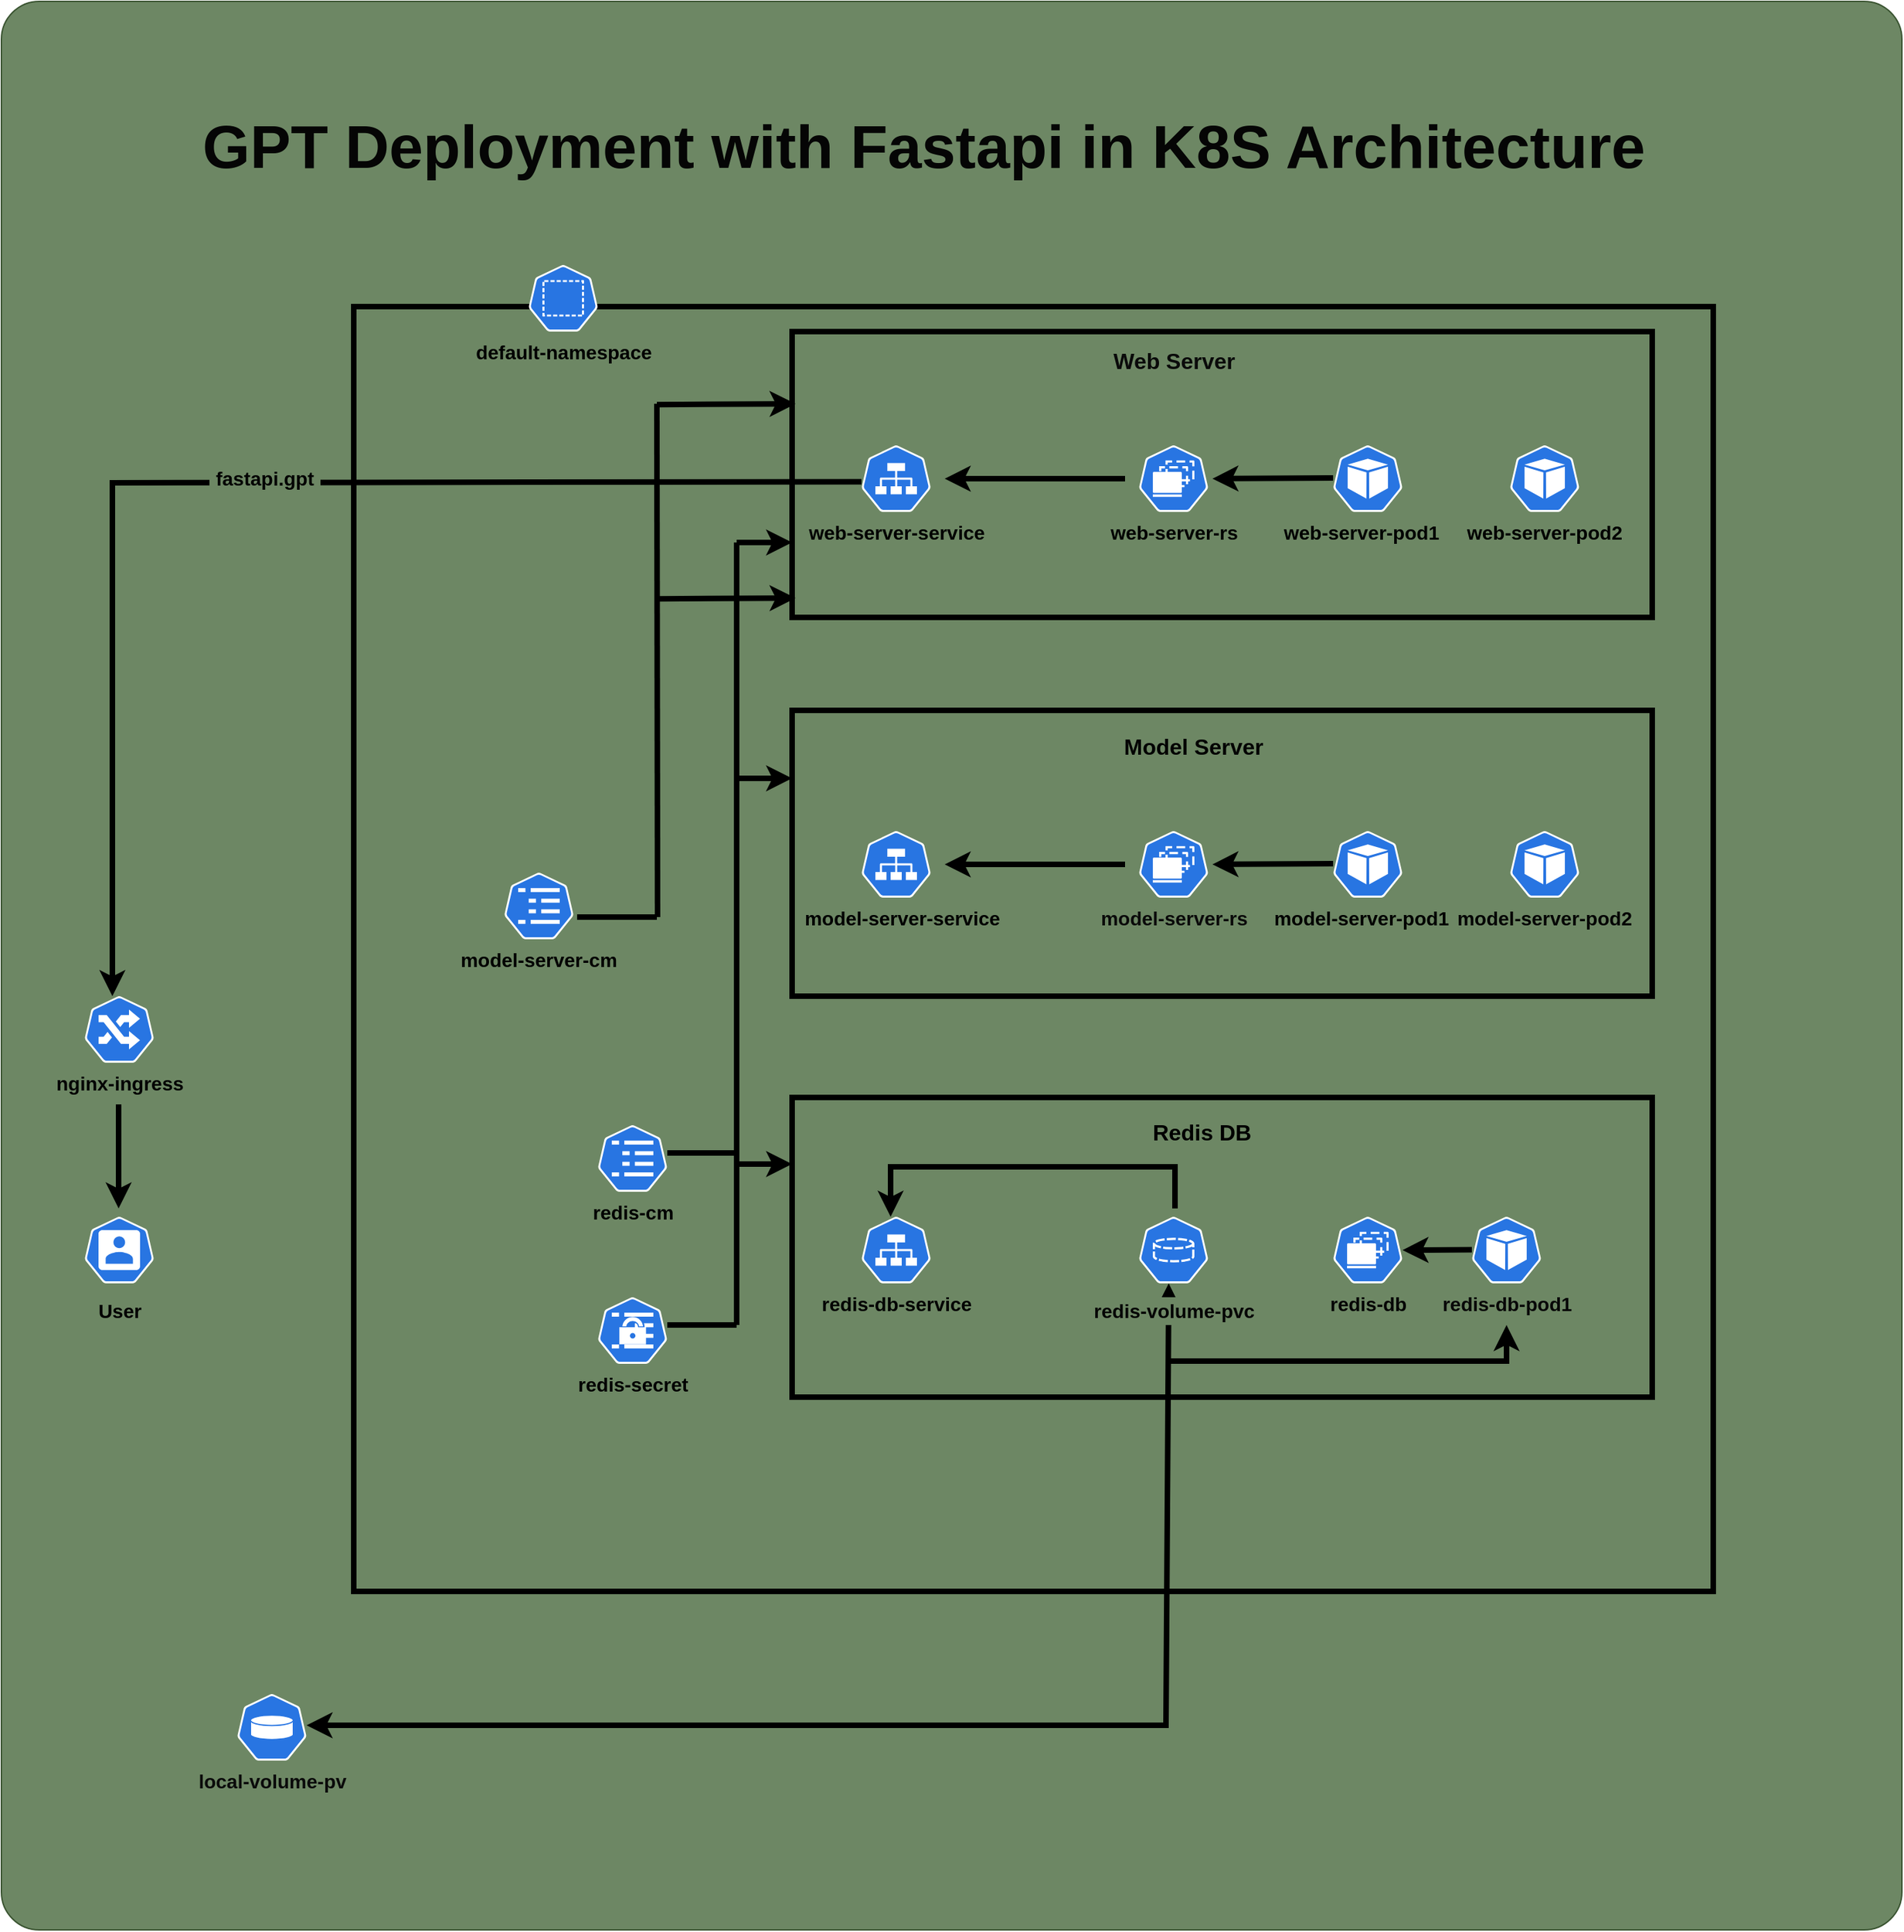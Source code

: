 <mxfile version="22.0.3" type="device">
  <diagram name="Page-1" id="kPPQooZqpcAC2bi0FB7f">
    <mxGraphModel dx="2261" dy="1959" grid="1" gridSize="10" guides="1" tooltips="1" connect="1" arrows="1" fold="1" page="1" pageScale="1" pageWidth="827" pageHeight="1169" math="0" shadow="0">
      <root>
        <mxCell id="0" />
        <mxCell id="1" parent="0" />
        <mxCell id="eUQCDQtRVp5lT5ndVrf5-75" value="" style="rounded=1;whiteSpace=wrap;html=1;fillColor=#6d8764;fontColor=#ffffff;strokeColor=#3A5431;strokeOpacity=100;arcSize=2;" vertex="1" parent="1">
          <mxGeometry x="-330" y="-180" width="1370" height="1390" as="geometry" />
        </mxCell>
        <mxCell id="eUQCDQtRVp5lT5ndVrf5-44" value="" style="rounded=0;whiteSpace=wrap;html=1;fillColor=none;strokeWidth=4;" vertex="1" parent="1">
          <mxGeometry x="240" y="610" width="620" height="216" as="geometry" />
        </mxCell>
        <mxCell id="eUQCDQtRVp5lT5ndVrf5-54" value="" style="rounded=0;whiteSpace=wrap;html=1;fillColor=none;strokeWidth=4;" vertex="1" parent="1">
          <mxGeometry x="-76" y="40" width="980" height="926" as="geometry" />
        </mxCell>
        <mxCell id="eUQCDQtRVp5lT5ndVrf5-56" value="" style="endArrow=classic;startArrow=classic;html=1;rounded=0;entryX=0.63;entryY=1.031;entryDx=0;entryDy=0;entryPerimeter=0;strokeWidth=4;" edge="1" parent="1">
          <mxGeometry width="50" height="50" relative="1" as="geometry">
            <mxPoint x="-110" y="1062.51" as="sourcePoint" />
            <mxPoint x="511.5" y="743.998" as="targetPoint" />
            <Array as="points">
              <mxPoint x="509.5" y="1062.51" />
            </Array>
          </mxGeometry>
        </mxCell>
        <mxCell id="eUQCDQtRVp5lT5ndVrf5-60" value="" style="rounded=0;whiteSpace=wrap;html=1;fillColor=#6D8764;strokeColor=none;" vertex="1" parent="1">
          <mxGeometry x="500" y="754" width="30" height="20" as="geometry" />
        </mxCell>
        <mxCell id="eUQCDQtRVp5lT5ndVrf5-3" value="" style="sketch=0;html=1;dashed=0;whitespace=wrap;fillColor=#2875E2;strokeColor=#ffffff;points=[[0.005,0.63,0],[0.1,0.2,0],[0.9,0.2,0],[0.5,0,0],[0.995,0.63,0],[0.72,0.99,0],[0.5,1,0],[0.28,0.99,0]];verticalLabelPosition=bottom;align=center;verticalAlign=top;shape=mxgraph.kubernetes.icon;prIcon=ing" vertex="1" parent="1">
          <mxGeometry x="-270" y="537" width="50" height="48" as="geometry" />
        </mxCell>
        <mxCell id="eUQCDQtRVp5lT5ndVrf5-4" value="" style="sketch=0;html=1;dashed=0;whitespace=wrap;fillColor=#2875E2;strokeColor=#ffffff;points=[[0.005,0.63,0],[0.1,0.2,0],[0.9,0.2,0],[0.5,0,0],[0.995,0.63,0],[0.72,0.99,0],[0.5,1,0],[0.28,0.99,0]];verticalLabelPosition=bottom;align=center;verticalAlign=top;shape=mxgraph.kubernetes.icon;prIcon=ns" vertex="1" parent="1">
          <mxGeometry x="50" y="10" width="50" height="48" as="geometry" />
        </mxCell>
        <mxCell id="eUQCDQtRVp5lT5ndVrf5-6" value="" style="sketch=0;html=1;dashed=0;whitespace=wrap;fillColor=#2875E2;strokeColor=#ffffff;points=[[0.005,0.63,0],[0.1,0.2,0],[0.9,0.2,0],[0.5,0,0],[0.995,0.63,0],[0.72,0.99,0],[0.5,1,0],[0.28,0.99,0]];verticalLabelPosition=bottom;align=center;verticalAlign=top;shape=mxgraph.kubernetes.icon;prIcon=ds" vertex="1" parent="1">
          <mxGeometry x="490" y="140" width="50" height="48" as="geometry" />
        </mxCell>
        <mxCell id="eUQCDQtRVp5lT5ndVrf5-7" value="" style="sketch=0;html=1;dashed=0;whitespace=wrap;fillColor=#2875E2;strokeColor=#ffffff;points=[[0.005,0.63,0],[0.1,0.2,0],[0.9,0.2,0],[0.5,0,0],[0.995,0.63,0],[0.72,0.99,0],[0.5,1,0],[0.28,0.99,0]];verticalLabelPosition=bottom;align=center;verticalAlign=top;shape=mxgraph.kubernetes.icon;prIcon=pod" vertex="1" parent="1">
          <mxGeometry x="630" y="140" width="50" height="48" as="geometry" />
        </mxCell>
        <mxCell id="eUQCDQtRVp5lT5ndVrf5-9" value="" style="sketch=0;html=1;dashed=0;whitespace=wrap;fillColor=#2875E2;strokeColor=#ffffff;points=[[0.005,0.63,0],[0.1,0.2,0],[0.9,0.2,0],[0.5,0,0],[0.995,0.63,0],[0.72,0.99,0],[0.5,1,0],[0.28,0.99,0]];verticalLabelPosition=bottom;align=center;verticalAlign=top;shape=mxgraph.kubernetes.icon;prIcon=svc" vertex="1" parent="1">
          <mxGeometry x="290" y="140" width="50" height="48" as="geometry" />
        </mxCell>
        <mxCell id="eUQCDQtRVp5lT5ndVrf5-11" value="" style="sketch=0;html=1;dashed=0;whitespace=wrap;fillColor=#2875E2;strokeColor=#ffffff;points=[[0.005,0.63,0],[0.1,0.2,0],[0.9,0.2,0],[0.5,0,0],[0.995,0.63,0],[0.72,0.99,0],[0.5,1,0],[0.28,0.99,0]];verticalLabelPosition=bottom;align=center;verticalAlign=top;shape=mxgraph.kubernetes.icon;prIcon=pvc" vertex="1" parent="1">
          <mxGeometry x="490" y="696" width="50" height="48" as="geometry" />
        </mxCell>
        <mxCell id="eUQCDQtRVp5lT5ndVrf5-12" value="" style="sketch=0;html=1;dashed=0;whitespace=wrap;fillColor=#2875E2;strokeColor=#ffffff;points=[[0.005,0.63,0],[0.1,0.2,0],[0.9,0.2,0],[0.5,0,0],[0.995,0.63,0],[0.72,0.99,0],[0.5,1,0],[0.28,0.99,0]];verticalLabelPosition=bottom;align=center;verticalAlign=top;shape=mxgraph.kubernetes.icon;prIcon=pv" vertex="1" parent="1">
          <mxGeometry x="-160" y="1040" width="50" height="48" as="geometry" />
        </mxCell>
        <mxCell id="eUQCDQtRVp5lT5ndVrf5-13" value="" style="sketch=0;html=1;dashed=0;whitespace=wrap;fillColor=#2875E2;strokeColor=#ffffff;points=[[0.005,0.63,0],[0.1,0.2,0],[0.9,0.2,0],[0.5,0,0],[0.995,0.63,0],[0.72,0.99,0],[0.5,1,0],[0.28,0.99,0]];verticalLabelPosition=bottom;align=center;verticalAlign=top;shape=mxgraph.kubernetes.icon;prIcon=secret" vertex="1" parent="1">
          <mxGeometry x="100" y="754" width="50" height="48" as="geometry" />
        </mxCell>
        <mxCell id="eUQCDQtRVp5lT5ndVrf5-14" value="" style="sketch=0;html=1;dashed=0;whitespace=wrap;fillColor=#2875E2;strokeColor=#ffffff;points=[[0.005,0.63,0],[0.1,0.2,0],[0.9,0.2,0],[0.5,0,0],[0.995,0.63,0],[0.72,0.99,0],[0.5,1,0],[0.28,0.99,0]];verticalLabelPosition=bottom;align=center;verticalAlign=top;shape=mxgraph.kubernetes.icon;prIcon=cm" vertex="1" parent="1">
          <mxGeometry x="100" y="630" width="50" height="48" as="geometry" />
        </mxCell>
        <mxCell id="eUQCDQtRVp5lT5ndVrf5-17" value="" style="sketch=0;html=1;dashed=0;whitespace=wrap;fillColor=#2875E2;strokeColor=#ffffff;points=[[0.005,0.63,0],[0.1,0.2,0],[0.9,0.2,0],[0.5,0,0],[0.995,0.63,0],[0.72,0.99,0],[0.5,1,0],[0.28,0.99,0]];verticalLabelPosition=bottom;align=center;verticalAlign=top;shape=mxgraph.kubernetes.icon;prIcon=pod" vertex="1" parent="1">
          <mxGeometry x="757.5" y="140" width="50" height="48" as="geometry" />
        </mxCell>
        <mxCell id="eUQCDQtRVp5lT5ndVrf5-18" value="" style="endArrow=classic;html=1;rounded=0;strokeWidth=4;" edge="1" parent="1">
          <mxGeometry width="50" height="50" relative="1" as="geometry">
            <mxPoint x="480" y="164" as="sourcePoint" />
            <mxPoint x="350" y="164" as="targetPoint" />
          </mxGeometry>
        </mxCell>
        <mxCell id="eUQCDQtRVp5lT5ndVrf5-19" value="" style="endArrow=classic;html=1;rounded=0;entryX=1.06;entryY=0.5;entryDx=0;entryDy=0;entryPerimeter=0;strokeWidth=4;" edge="1" parent="1" target="eUQCDQtRVp5lT5ndVrf5-6">
          <mxGeometry width="50" height="50" relative="1" as="geometry">
            <mxPoint x="630" y="163.5" as="sourcePoint" />
            <mxPoint x="560" y="164" as="targetPoint" />
          </mxGeometry>
        </mxCell>
        <mxCell id="eUQCDQtRVp5lT5ndVrf5-20" value="" style="rounded=0;whiteSpace=wrap;html=1;fillColor=none;strokeWidth=4;" vertex="1" parent="1">
          <mxGeometry x="240" y="58" width="620" height="206" as="geometry" />
        </mxCell>
        <mxCell id="eUQCDQtRVp5lT5ndVrf5-21" value="&lt;font color=&quot;#0a0a0a&quot; style=&quot;font-size: 16px;&quot;&gt;&lt;b&gt;Web Server&lt;/b&gt;&lt;/font&gt;" style="text;html=1;strokeColor=none;fillColor=none;align=center;verticalAlign=middle;whiteSpace=wrap;rounded=0;" vertex="1" parent="1">
          <mxGeometry x="467.5" y="64" width="95" height="30" as="geometry" />
        </mxCell>
        <mxCell id="eUQCDQtRVp5lT5ndVrf5-22" value="&lt;font color=&quot;#000000&quot; style=&quot;font-size: 14px;&quot;&gt;&lt;b&gt;web-server-service&lt;/b&gt;&lt;/font&gt;" style="text;html=1;strokeColor=none;fillColor=none;align=center;verticalAlign=middle;whiteSpace=wrap;rounded=0;" vertex="1" parent="1">
          <mxGeometry x="247.5" y="188" width="135" height="30" as="geometry" />
        </mxCell>
        <mxCell id="eUQCDQtRVp5lT5ndVrf5-23" value="&lt;font color=&quot;#000000&quot; style=&quot;font-size: 14px;&quot;&gt;&lt;b&gt;web-server-rs&lt;/b&gt;&lt;/font&gt;" style="text;html=1;strokeColor=none;fillColor=none;align=center;verticalAlign=middle;whiteSpace=wrap;rounded=0;" vertex="1" parent="1">
          <mxGeometry x="447.5" y="188" width="135" height="30" as="geometry" />
        </mxCell>
        <mxCell id="eUQCDQtRVp5lT5ndVrf5-24" value="&lt;font color=&quot;#000000&quot; style=&quot;font-size: 14px;&quot;&gt;&lt;b&gt;web-server-pod1&lt;/b&gt;&lt;/font&gt;" style="text;html=1;strokeColor=none;fillColor=none;align=center;verticalAlign=middle;whiteSpace=wrap;rounded=0;" vertex="1" parent="1">
          <mxGeometry x="582.5" y="188" width="135" height="30" as="geometry" />
        </mxCell>
        <mxCell id="eUQCDQtRVp5lT5ndVrf5-25" value="&lt;font color=&quot;#000000&quot; style=&quot;font-size: 14px;&quot;&gt;&lt;b&gt;web-server-pod2&lt;/b&gt;&lt;/font&gt;" style="text;html=1;strokeColor=none;fillColor=none;align=center;verticalAlign=middle;whiteSpace=wrap;rounded=0;" vertex="1" parent="1">
          <mxGeometry x="715" y="188" width="135" height="30" as="geometry" />
        </mxCell>
        <mxCell id="eUQCDQtRVp5lT5ndVrf5-26" value="" style="sketch=0;html=1;dashed=0;whitespace=wrap;fillColor=#2875E2;strokeColor=#ffffff;points=[[0.005,0.63,0],[0.1,0.2,0],[0.9,0.2,0],[0.5,0,0],[0.995,0.63,0],[0.72,0.99,0],[0.5,1,0],[0.28,0.99,0]];verticalLabelPosition=bottom;align=center;verticalAlign=top;shape=mxgraph.kubernetes.icon;prIcon=ds" vertex="1" parent="1">
          <mxGeometry x="490" y="418" width="50" height="48" as="geometry" />
        </mxCell>
        <mxCell id="eUQCDQtRVp5lT5ndVrf5-27" value="" style="sketch=0;html=1;dashed=0;whitespace=wrap;fillColor=#2875E2;strokeColor=#ffffff;points=[[0.005,0.63,0],[0.1,0.2,0],[0.9,0.2,0],[0.5,0,0],[0.995,0.63,0],[0.72,0.99,0],[0.5,1,0],[0.28,0.99,0]];verticalLabelPosition=bottom;align=center;verticalAlign=top;shape=mxgraph.kubernetes.icon;prIcon=pod" vertex="1" parent="1">
          <mxGeometry x="630" y="418" width="50" height="48" as="geometry" />
        </mxCell>
        <mxCell id="eUQCDQtRVp5lT5ndVrf5-28" value="" style="sketch=0;html=1;dashed=0;whitespace=wrap;fillColor=#2875E2;strokeColor=#ffffff;points=[[0.005,0.63,0],[0.1,0.2,0],[0.9,0.2,0],[0.5,0,0],[0.995,0.63,0],[0.72,0.99,0],[0.5,1,0],[0.28,0.99,0]];verticalLabelPosition=bottom;align=center;verticalAlign=top;shape=mxgraph.kubernetes.icon;prIcon=svc" vertex="1" parent="1">
          <mxGeometry x="290" y="418" width="50" height="48" as="geometry" />
        </mxCell>
        <mxCell id="eUQCDQtRVp5lT5ndVrf5-29" value="" style="sketch=0;html=1;dashed=0;whitespace=wrap;fillColor=#2875E2;strokeColor=#ffffff;points=[[0.005,0.63,0],[0.1,0.2,0],[0.9,0.2,0],[0.5,0,0],[0.995,0.63,0],[0.72,0.99,0],[0.5,1,0],[0.28,0.99,0]];verticalLabelPosition=bottom;align=center;verticalAlign=top;shape=mxgraph.kubernetes.icon;prIcon=pod" vertex="1" parent="1">
          <mxGeometry x="757.5" y="418" width="50" height="48" as="geometry" />
        </mxCell>
        <mxCell id="eUQCDQtRVp5lT5ndVrf5-30" value="" style="endArrow=classic;html=1;rounded=0;strokeWidth=4;" edge="1" parent="1">
          <mxGeometry width="50" height="50" relative="1" as="geometry">
            <mxPoint x="480" y="442" as="sourcePoint" />
            <mxPoint x="350" y="442" as="targetPoint" />
          </mxGeometry>
        </mxCell>
        <mxCell id="eUQCDQtRVp5lT5ndVrf5-31" value="" style="endArrow=classic;html=1;rounded=0;entryX=1.06;entryY=0.5;entryDx=0;entryDy=0;entryPerimeter=0;strokeWidth=4;" edge="1" parent="1" target="eUQCDQtRVp5lT5ndVrf5-26">
          <mxGeometry width="50" height="50" relative="1" as="geometry">
            <mxPoint x="630" y="441.5" as="sourcePoint" />
            <mxPoint x="560" y="442" as="targetPoint" />
          </mxGeometry>
        </mxCell>
        <mxCell id="eUQCDQtRVp5lT5ndVrf5-32" value="" style="rounded=0;whiteSpace=wrap;html=1;fillColor=none;strokeWidth=4;" vertex="1" parent="1">
          <mxGeometry x="240" y="331" width="620" height="206" as="geometry" />
        </mxCell>
        <mxCell id="eUQCDQtRVp5lT5ndVrf5-33" value="&lt;font color=&quot;#030303&quot; style=&quot;font-size: 16px;&quot;&gt;&lt;b&gt;Model Server&lt;/b&gt;&lt;/font&gt;" style="text;html=1;strokeColor=none;fillColor=none;align=center;verticalAlign=middle;whiteSpace=wrap;rounded=0;" vertex="1" parent="1">
          <mxGeometry x="477.5" y="342" width="102.5" height="30" as="geometry" />
        </mxCell>
        <mxCell id="eUQCDQtRVp5lT5ndVrf5-34" value="&lt;font color=&quot;#000000&quot; style=&quot;font-size: 14px;&quot;&gt;&lt;b&gt;model-server-service&lt;/b&gt;&lt;/font&gt;" style="text;html=1;strokeColor=none;fillColor=none;align=center;verticalAlign=middle;whiteSpace=wrap;rounded=0;" vertex="1" parent="1">
          <mxGeometry x="247.5" y="466" width="142.5" height="30" as="geometry" />
        </mxCell>
        <mxCell id="eUQCDQtRVp5lT5ndVrf5-35" value="&lt;font color=&quot;#0a0a0a&quot; style=&quot;font-size: 14px;&quot;&gt;&lt;b&gt;model-server-rs&lt;/b&gt;&lt;/font&gt;" style="text;html=1;strokeColor=none;fillColor=none;align=center;verticalAlign=middle;whiteSpace=wrap;rounded=0;" vertex="1" parent="1">
          <mxGeometry x="447.5" y="466" width="135" height="30" as="geometry" />
        </mxCell>
        <mxCell id="eUQCDQtRVp5lT5ndVrf5-36" value="&lt;font color=&quot;#000000&quot; style=&quot;font-size: 14px;&quot;&gt;&lt;b&gt;model-server-pod1&lt;/b&gt;&lt;/font&gt;" style="text;html=1;strokeColor=none;fillColor=none;align=center;verticalAlign=middle;whiteSpace=wrap;rounded=0;" vertex="1" parent="1">
          <mxGeometry x="582.5" y="466" width="135" height="30" as="geometry" />
        </mxCell>
        <mxCell id="eUQCDQtRVp5lT5ndVrf5-37" value="&lt;font color=&quot;#050505&quot; style=&quot;font-size: 14px;&quot;&gt;&lt;b&gt;model-server-pod2&lt;/b&gt;&lt;/font&gt;" style="text;html=1;strokeColor=none;fillColor=none;align=center;verticalAlign=middle;whiteSpace=wrap;rounded=0;" vertex="1" parent="1">
          <mxGeometry x="715" y="466" width="135" height="30" as="geometry" />
        </mxCell>
        <mxCell id="eUQCDQtRVp5lT5ndVrf5-40" value="" style="sketch=0;html=1;dashed=0;whitespace=wrap;fillColor=#2875E2;strokeColor=#ffffff;points=[[0.005,0.63,0],[0.1,0.2,0],[0.9,0.2,0],[0.5,0,0],[0.995,0.63,0],[0.72,0.99,0],[0.5,1,0],[0.28,0.99,0]];verticalLabelPosition=bottom;align=center;verticalAlign=top;shape=mxgraph.kubernetes.icon;prIcon=svc" vertex="1" parent="1">
          <mxGeometry x="290" y="696" width="50" height="48" as="geometry" />
        </mxCell>
        <mxCell id="eUQCDQtRVp5lT5ndVrf5-41" value="" style="sketch=0;html=1;dashed=0;whitespace=wrap;fillColor=#2875E2;strokeColor=#ffffff;points=[[0.005,0.63,0],[0.1,0.2,0],[0.9,0.2,0],[0.5,0,0],[0.995,0.63,0],[0.72,0.99,0],[0.5,1,0],[0.28,0.99,0]];verticalLabelPosition=bottom;align=center;verticalAlign=top;shape=mxgraph.kubernetes.icon;prIcon=pod" vertex="1" parent="1">
          <mxGeometry x="730" y="696" width="50" height="48" as="geometry" />
        </mxCell>
        <mxCell id="eUQCDQtRVp5lT5ndVrf5-45" value="&lt;b&gt;&lt;font color=&quot;#000000&quot; style=&quot;font-size: 16px;&quot;&gt;Redis DB&lt;/font&gt;&lt;/b&gt;" style="text;html=1;strokeColor=none;fillColor=none;align=center;verticalAlign=middle;whiteSpace=wrap;rounded=0;" vertex="1" parent="1">
          <mxGeometry x="487.5" y="620" width="95" height="30" as="geometry" />
        </mxCell>
        <mxCell id="eUQCDQtRVp5lT5ndVrf5-46" value="&lt;font color=&quot;#030303&quot; style=&quot;font-size: 14px;&quot;&gt;&lt;b&gt;redis-db-service&lt;/b&gt;&lt;/font&gt;" style="text;html=1;strokeColor=none;fillColor=none;align=center;verticalAlign=middle;whiteSpace=wrap;rounded=0;" vertex="1" parent="1">
          <mxGeometry x="247.5" y="744" width="135" height="30" as="geometry" />
        </mxCell>
        <mxCell id="eUQCDQtRVp5lT5ndVrf5-48" value="&lt;font color=&quot;#080808&quot; style=&quot;font-size: 14px;&quot;&gt;&lt;b&gt;redis-db-pod1&lt;/b&gt;&lt;/font&gt;" style="text;html=1;strokeColor=none;fillColor=none;align=center;verticalAlign=middle;whiteSpace=wrap;rounded=0;" vertex="1" parent="1">
          <mxGeometry x="687.5" y="744" width="135" height="30" as="geometry" />
        </mxCell>
        <mxCell id="eUQCDQtRVp5lT5ndVrf5-50" value="" style="sketch=0;html=1;dashed=0;whitespace=wrap;fillColor=#2875E2;strokeColor=#ffffff;points=[[0.005,0.63,0],[0.1,0.2,0],[0.9,0.2,0],[0.5,0,0],[0.995,0.63,0],[0.72,0.99,0],[0.5,1,0],[0.28,0.99,0]];verticalLabelPosition=bottom;align=center;verticalAlign=top;shape=mxgraph.kubernetes.icon;prIcon=ds" vertex="1" parent="1">
          <mxGeometry x="630" y="696" width="50" height="48" as="geometry" />
        </mxCell>
        <mxCell id="eUQCDQtRVp5lT5ndVrf5-51" value="" style="endArrow=classic;html=1;rounded=0;exitX=-0.04;exitY=0.5;exitDx=0;exitDy=0;exitPerimeter=0;strokeWidth=4;" edge="1" parent="1">
          <mxGeometry width="50" height="50" relative="1" as="geometry">
            <mxPoint x="730" y="719.75" as="sourcePoint" />
            <mxPoint x="680" y="720" as="targetPoint" />
          </mxGeometry>
        </mxCell>
        <mxCell id="eUQCDQtRVp5lT5ndVrf5-52" value="&lt;font color=&quot;#050505&quot; style=&quot;font-size: 14px;&quot;&gt;&lt;b&gt;redis-db&lt;/b&gt;&lt;/font&gt;" style="text;html=1;strokeColor=none;fillColor=none;align=center;verticalAlign=middle;whiteSpace=wrap;rounded=0;" vertex="1" parent="1">
          <mxGeometry x="587.5" y="744" width="135" height="30" as="geometry" />
        </mxCell>
        <mxCell id="eUQCDQtRVp5lT5ndVrf5-53" value="" style="sketch=0;html=1;dashed=0;whitespace=wrap;fillColor=#2875E2;strokeColor=#ffffff;points=[[0.005,0.63,0],[0.1,0.2,0],[0.9,0.2,0],[0.5,0,0],[0.995,0.63,0],[0.72,0.99,0],[0.5,1,0],[0.28,0.99,0]];verticalLabelPosition=bottom;align=center;verticalAlign=top;shape=mxgraph.kubernetes.icon;prIcon=cm" vertex="1" parent="1">
          <mxGeometry x="32.5" y="448" width="50" height="48" as="geometry" />
        </mxCell>
        <mxCell id="eUQCDQtRVp5lT5ndVrf5-55" style="edgeStyle=orthogonalEdgeStyle;rounded=0;orthogonalLoop=1;jettySize=auto;html=1;exitX=0.5;exitY=1;exitDx=0;exitDy=0;" edge="1" parent="1" source="eUQCDQtRVp5lT5ndVrf5-54" target="eUQCDQtRVp5lT5ndVrf5-54">
          <mxGeometry relative="1" as="geometry" />
        </mxCell>
        <mxCell id="eUQCDQtRVp5lT5ndVrf5-57" value="" style="endArrow=classic;html=1;rounded=0;entryX=0.5;entryY=0;entryDx=0;entryDy=0;entryPerimeter=0;strokeWidth=4;" edge="1" parent="1">
          <mxGeometry width="50" height="50" relative="1" as="geometry">
            <mxPoint x="516" y="690" as="sourcePoint" />
            <mxPoint x="311" y="696" as="targetPoint" />
            <Array as="points">
              <mxPoint x="516" y="660" />
              <mxPoint x="311" y="660" />
            </Array>
          </mxGeometry>
        </mxCell>
        <mxCell id="eUQCDQtRVp5lT5ndVrf5-58" value="" style="endArrow=classic;html=1;rounded=0;strokeWidth=4;" edge="1" parent="1" target="eUQCDQtRVp5lT5ndVrf5-48">
          <mxGeometry width="50" height="50" relative="1" as="geometry">
            <mxPoint x="510" y="800" as="sourcePoint" />
            <mxPoint x="760" y="800" as="targetPoint" />
            <Array as="points">
              <mxPoint x="755" y="800" />
            </Array>
          </mxGeometry>
        </mxCell>
        <mxCell id="eUQCDQtRVp5lT5ndVrf5-59" value="&lt;font color=&quot;#050505&quot; style=&quot;font-size: 14px;&quot;&gt;&lt;b&gt;redis-volume-pvc&lt;/b&gt;&lt;/font&gt;" style="text;html=1;strokeColor=none;fillColor=none;align=center;verticalAlign=middle;whiteSpace=wrap;rounded=0;" vertex="1" parent="1">
          <mxGeometry x="447.5" y="749" width="135" height="30" as="geometry" />
        </mxCell>
        <mxCell id="eUQCDQtRVp5lT5ndVrf5-61" value="&lt;font color=&quot;#000000&quot; style=&quot;font-size: 14px;&quot;&gt;&lt;b&gt;redis-secret&lt;/b&gt;&lt;/font&gt;" style="text;html=1;strokeColor=none;fillColor=none;align=center;verticalAlign=middle;whiteSpace=wrap;rounded=0;" vertex="1" parent="1">
          <mxGeometry x="57.5" y="802" width="135" height="30" as="geometry" />
        </mxCell>
        <mxCell id="eUQCDQtRVp5lT5ndVrf5-62" value="&lt;font color=&quot;#000000&quot; style=&quot;font-size: 14px;&quot;&gt;&lt;b&gt;redis-cm&lt;/b&gt;&lt;/font&gt;" style="text;html=1;strokeColor=none;fillColor=none;align=center;verticalAlign=middle;whiteSpace=wrap;rounded=0;" vertex="1" parent="1">
          <mxGeometry x="57.5" y="678" width="135" height="30" as="geometry" />
        </mxCell>
        <mxCell id="eUQCDQtRVp5lT5ndVrf5-63" value="&lt;font color=&quot;#000000&quot; style=&quot;font-size: 14px;&quot;&gt;&lt;b&gt;model-server-cm&lt;/b&gt;&lt;/font&gt;" style="text;html=1;strokeColor=none;fillColor=none;align=center;verticalAlign=middle;whiteSpace=wrap;rounded=0;" vertex="1" parent="1">
          <mxGeometry x="-10" y="496" width="135" height="30" as="geometry" />
        </mxCell>
        <mxCell id="eUQCDQtRVp5lT5ndVrf5-64" value="&lt;font color=&quot;#0a0a0a&quot; style=&quot;font-size: 14px;&quot;&gt;&lt;b&gt;local-volume-pv&lt;/b&gt;&lt;/font&gt;" style="text;html=1;strokeColor=none;fillColor=none;align=center;verticalAlign=middle;whiteSpace=wrap;rounded=0;" vertex="1" parent="1">
          <mxGeometry x="-202.5" y="1088" width="135" height="30" as="geometry" />
        </mxCell>
        <mxCell id="eUQCDQtRVp5lT5ndVrf5-65" value="&lt;font color=&quot;#030303&quot; style=&quot;font-size: 14px;&quot;&gt;&lt;b&gt;nginx-ingress&lt;/b&gt;&lt;/font&gt;" style="text;html=1;strokeColor=none;fillColor=none;align=center;verticalAlign=middle;whiteSpace=wrap;rounded=0;" vertex="1" parent="1">
          <mxGeometry x="-312.5" y="585" width="135" height="30" as="geometry" />
        </mxCell>
        <mxCell id="eUQCDQtRVp5lT5ndVrf5-66" value="&lt;font color=&quot;#000000&quot; style=&quot;font-size: 14px;&quot;&gt;&lt;b&gt;default-namespace&lt;/b&gt;&lt;/font&gt;" style="text;html=1;strokeColor=none;fillColor=none;align=center;verticalAlign=middle;whiteSpace=wrap;rounded=0;" vertex="1" parent="1">
          <mxGeometry x="7.5" y="58" width="135" height="30" as="geometry" />
        </mxCell>
        <mxCell id="eUQCDQtRVp5lT5ndVrf5-67" value="" style="endArrow=classic;html=1;rounded=0;strokeWidth=4;" edge="1" parent="1">
          <mxGeometry width="50" height="50" relative="1" as="geometry">
            <mxPoint x="290" y="166.192" as="sourcePoint" />
            <mxPoint x="-250" y="537" as="targetPoint" />
            <Array as="points">
              <mxPoint x="-250" y="167" />
            </Array>
          </mxGeometry>
        </mxCell>
        <mxCell id="eUQCDQtRVp5lT5ndVrf5-68" value="&lt;font color=&quot;#030303&quot; style=&quot;font-size: 14px;&quot;&gt;&lt;b&gt;fastapi.gpt&lt;/b&gt;&lt;/font&gt;" style="text;html=1;strokeColor=none;fillColor=#6D8764;align=center;verticalAlign=middle;whiteSpace=wrap;rounded=0;gradientColor=none;" vertex="1" parent="1">
          <mxGeometry x="-180" y="149" width="80" height="30" as="geometry" />
        </mxCell>
        <mxCell id="eUQCDQtRVp5lT5ndVrf5-72" value="" style="sketch=0;html=1;dashed=0;whitespace=wrap;fillColor=#2875E2;strokeColor=#ffffff;points=[[0.005,0.63,0],[0.1,0.2,0],[0.9,0.2,0],[0.5,0,0],[0.995,0.63,0],[0.72,0.99,0],[0.5,1,0],[0.28,0.99,0]];verticalLabelPosition=bottom;align=center;verticalAlign=top;shape=mxgraph.kubernetes.icon;prIcon=user" vertex="1" parent="1">
          <mxGeometry x="-270" y="696" width="50" height="48" as="geometry" />
        </mxCell>
        <mxCell id="eUQCDQtRVp5lT5ndVrf5-73" value="" style="endArrow=classic;html=1;rounded=0;strokeWidth=4;" edge="1" parent="1">
          <mxGeometry width="50" height="50" relative="1" as="geometry">
            <mxPoint x="-245.5" y="615" as="sourcePoint" />
            <mxPoint x="-245.5" y="690" as="targetPoint" />
          </mxGeometry>
        </mxCell>
        <mxCell id="eUQCDQtRVp5lT5ndVrf5-74" value="&lt;font color=&quot;#000000&quot; style=&quot;font-size: 14px;&quot;&gt;&lt;b&gt;User&lt;/b&gt;&lt;/font&gt;" style="text;html=1;align=center;verticalAlign=middle;resizable=0;points=[];autosize=1;strokeColor=none;fillColor=none;" vertex="1" parent="1">
          <mxGeometry x="-270" y="749" width="50" height="30" as="geometry" />
        </mxCell>
        <mxCell id="eUQCDQtRVp5lT5ndVrf5-76" value="&lt;h1&gt;&lt;font color=&quot;#050505&quot; style=&quot;font-size: 44px;&quot;&gt;GPT Deployment with Fastapi in K8S Architecture&lt;/font&gt;&lt;/h1&gt;" style="text;html=1;align=center;verticalAlign=middle;whiteSpace=wrap;rounded=0;" vertex="1" parent="1">
          <mxGeometry x="-210" y="-90" width="1090" height="30" as="geometry" />
        </mxCell>
        <mxCell id="eUQCDQtRVp5lT5ndVrf5-81" value="" style="endArrow=none;html=1;rounded=0;strokeWidth=4;" edge="1" parent="1">
          <mxGeometry width="50" height="50" relative="1" as="geometry">
            <mxPoint x="200" y="774" as="sourcePoint" />
            <mxPoint x="200" y="210" as="targetPoint" />
          </mxGeometry>
        </mxCell>
        <mxCell id="eUQCDQtRVp5lT5ndVrf5-82" value="" style="endArrow=classic;html=1;rounded=0;strokeWidth=4;" edge="1" parent="1">
          <mxGeometry width="50" height="50" relative="1" as="geometry">
            <mxPoint x="200" y="658" as="sourcePoint" />
            <mxPoint x="240" y="658" as="targetPoint" />
          </mxGeometry>
        </mxCell>
        <mxCell id="eUQCDQtRVp5lT5ndVrf5-83" value="" style="endArrow=classic;html=1;rounded=0;strokeWidth=4;" edge="1" parent="1">
          <mxGeometry width="50" height="50" relative="1" as="geometry">
            <mxPoint x="200" y="380" as="sourcePoint" />
            <mxPoint x="240" y="380" as="targetPoint" />
          </mxGeometry>
        </mxCell>
        <mxCell id="eUQCDQtRVp5lT5ndVrf5-88" value="" style="endArrow=classic;html=1;rounded=0;strokeWidth=4;" edge="1" parent="1">
          <mxGeometry width="50" height="50" relative="1" as="geometry">
            <mxPoint x="200" y="210" as="sourcePoint" />
            <mxPoint x="240" y="210" as="targetPoint" />
          </mxGeometry>
        </mxCell>
        <mxCell id="eUQCDQtRVp5lT5ndVrf5-89" value="" style="endArrow=none;html=1;rounded=0;strokeWidth=4;" edge="1" parent="1">
          <mxGeometry width="50" height="50" relative="1" as="geometry">
            <mxPoint x="150" y="774" as="sourcePoint" />
            <mxPoint x="200" y="774" as="targetPoint" />
          </mxGeometry>
        </mxCell>
        <mxCell id="eUQCDQtRVp5lT5ndVrf5-90" value="" style="endArrow=none;html=1;rounded=0;strokeWidth=4;" edge="1" parent="1">
          <mxGeometry width="50" height="50" relative="1" as="geometry">
            <mxPoint x="150" y="650" as="sourcePoint" />
            <mxPoint x="200" y="650" as="targetPoint" />
          </mxGeometry>
        </mxCell>
        <mxCell id="eUQCDQtRVp5lT5ndVrf5-92" value="" style="endArrow=none;html=1;rounded=0;strokeWidth=4;" edge="1" parent="1">
          <mxGeometry width="50" height="50" relative="1" as="geometry">
            <mxPoint x="143" y="480" as="sourcePoint" />
            <mxPoint x="142.5" y="110" as="targetPoint" />
          </mxGeometry>
        </mxCell>
        <mxCell id="eUQCDQtRVp5lT5ndVrf5-93" value="" style="endArrow=none;html=1;rounded=0;strokeWidth=4;exitX=0.169;exitY=0.475;exitDx=0;exitDy=0;exitPerimeter=0;" edge="1" parent="1">
          <mxGeometry width="50" height="50" relative="1" as="geometry">
            <mxPoint x="85.0" y="480.0" as="sourcePoint" />
            <mxPoint x="142.5" y="480" as="targetPoint" />
          </mxGeometry>
        </mxCell>
        <mxCell id="eUQCDQtRVp5lT5ndVrf5-94" value="" style="endArrow=classic;html=1;rounded=0;entryX=0.004;entryY=0.269;entryDx=0;entryDy=0;entryPerimeter=0;strokeWidth=4;" edge="1" parent="1">
          <mxGeometry width="50" height="50" relative="1" as="geometry">
            <mxPoint x="142.5" y="110.59" as="sourcePoint" />
            <mxPoint x="242.48" y="110.004" as="targetPoint" />
          </mxGeometry>
        </mxCell>
        <mxCell id="eUQCDQtRVp5lT5ndVrf5-95" value="" style="endArrow=classic;html=1;rounded=0;entryX=0.004;entryY=0.269;entryDx=0;entryDy=0;entryPerimeter=0;strokeWidth=4;" edge="1" parent="1">
          <mxGeometry width="50" height="50" relative="1" as="geometry">
            <mxPoint x="142.5" y="250.59" as="sourcePoint" />
            <mxPoint x="242.48" y="250.004" as="targetPoint" />
          </mxGeometry>
        </mxCell>
      </root>
    </mxGraphModel>
  </diagram>
</mxfile>
